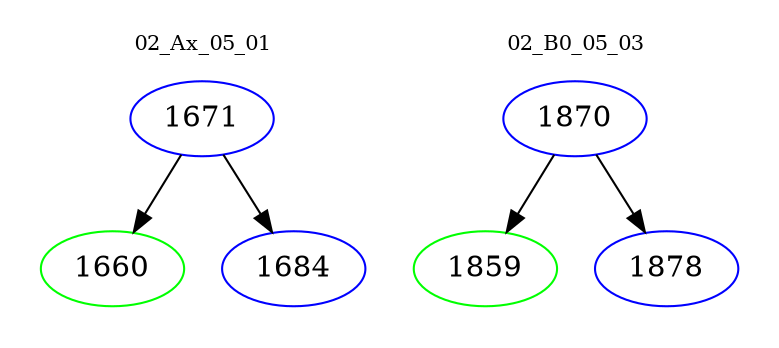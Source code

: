 digraph{
subgraph cluster_0 {
color = white
label = "02_Ax_05_01";
fontsize=10;
T0_1671 [label="1671", color="blue"]
T0_1671 -> T0_1660 [color="black"]
T0_1660 [label="1660", color="green"]
T0_1671 -> T0_1684 [color="black"]
T0_1684 [label="1684", color="blue"]
}
subgraph cluster_1 {
color = white
label = "02_B0_05_03";
fontsize=10;
T1_1870 [label="1870", color="blue"]
T1_1870 -> T1_1859 [color="black"]
T1_1859 [label="1859", color="green"]
T1_1870 -> T1_1878 [color="black"]
T1_1878 [label="1878", color="blue"]
}
}
